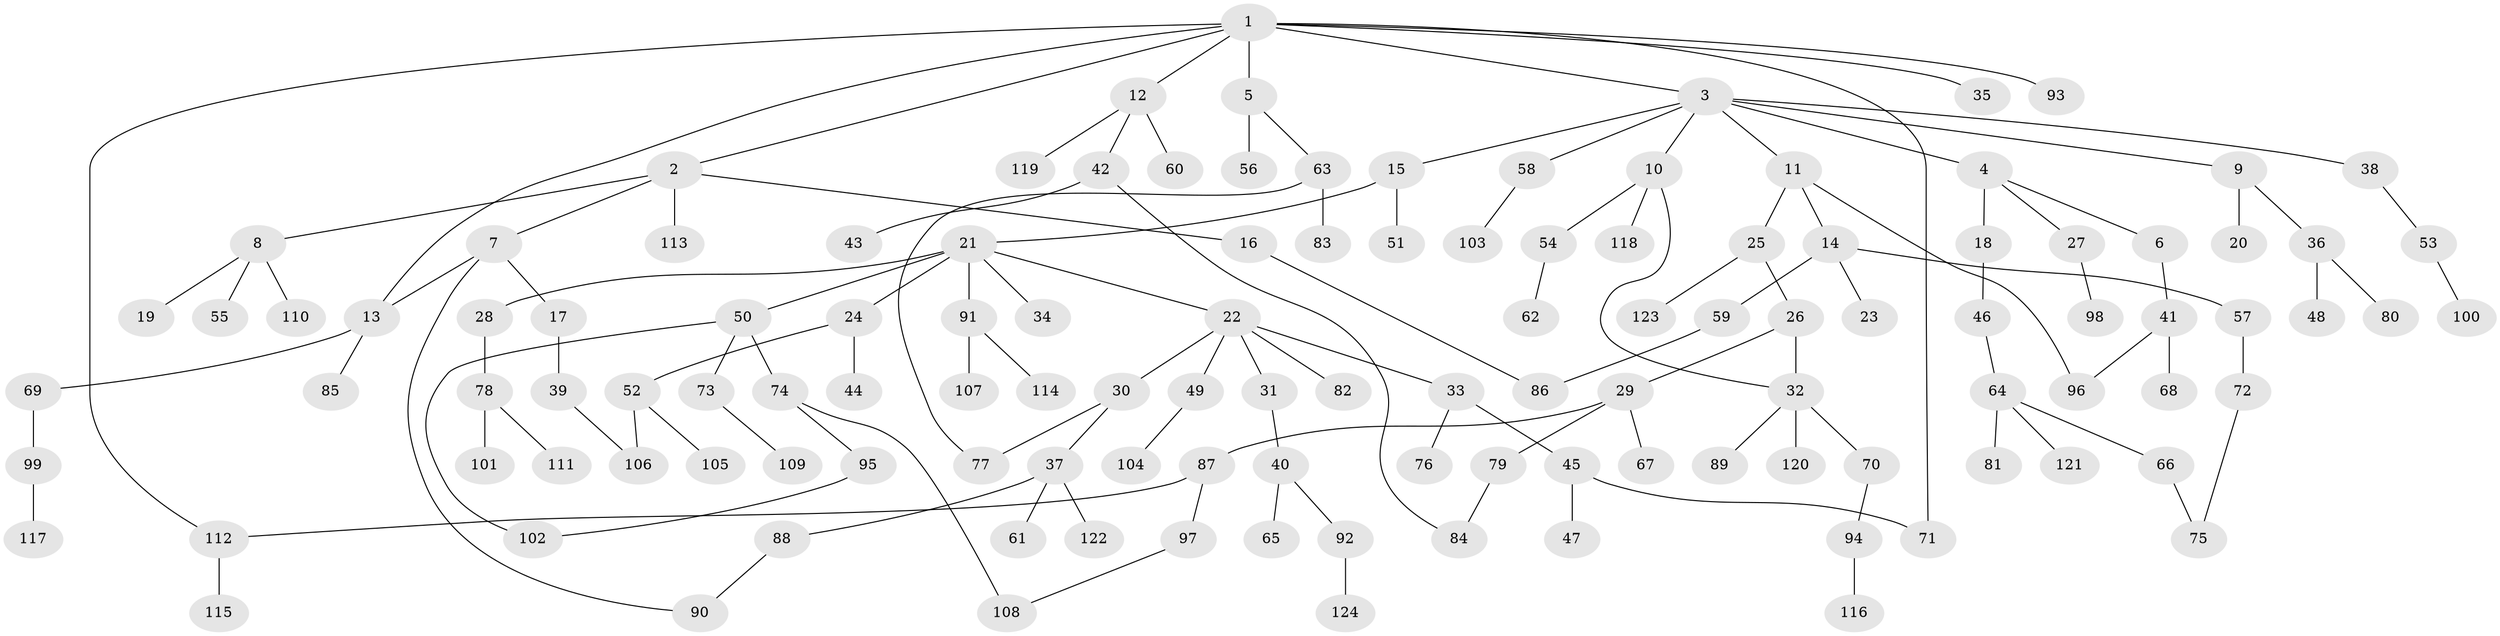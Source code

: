 // coarse degree distribution, {8: 0.012048192771084338, 5: 0.012048192771084338, 10: 0.012048192771084338, 4: 0.14457831325301204, 3: 0.10843373493975904, 2: 0.24096385542168675, 1: 0.4457831325301205, 7: 0.012048192771084338, 6: 0.012048192771084338}
// Generated by graph-tools (version 1.1) at 2025/51/02/27/25 19:51:40]
// undirected, 124 vertices, 136 edges
graph export_dot {
graph [start="1"]
  node [color=gray90,style=filled];
  1;
  2;
  3;
  4;
  5;
  6;
  7;
  8;
  9;
  10;
  11;
  12;
  13;
  14;
  15;
  16;
  17;
  18;
  19;
  20;
  21;
  22;
  23;
  24;
  25;
  26;
  27;
  28;
  29;
  30;
  31;
  32;
  33;
  34;
  35;
  36;
  37;
  38;
  39;
  40;
  41;
  42;
  43;
  44;
  45;
  46;
  47;
  48;
  49;
  50;
  51;
  52;
  53;
  54;
  55;
  56;
  57;
  58;
  59;
  60;
  61;
  62;
  63;
  64;
  65;
  66;
  67;
  68;
  69;
  70;
  71;
  72;
  73;
  74;
  75;
  76;
  77;
  78;
  79;
  80;
  81;
  82;
  83;
  84;
  85;
  86;
  87;
  88;
  89;
  90;
  91;
  92;
  93;
  94;
  95;
  96;
  97;
  98;
  99;
  100;
  101;
  102;
  103;
  104;
  105;
  106;
  107;
  108;
  109;
  110;
  111;
  112;
  113;
  114;
  115;
  116;
  117;
  118;
  119;
  120;
  121;
  122;
  123;
  124;
  1 -- 2;
  1 -- 3;
  1 -- 5;
  1 -- 12;
  1 -- 13;
  1 -- 35;
  1 -- 71;
  1 -- 93;
  1 -- 112;
  2 -- 7;
  2 -- 8;
  2 -- 16;
  2 -- 113;
  3 -- 4;
  3 -- 9;
  3 -- 10;
  3 -- 11;
  3 -- 15;
  3 -- 38;
  3 -- 58;
  4 -- 6;
  4 -- 18;
  4 -- 27;
  5 -- 56;
  5 -- 63;
  6 -- 41;
  7 -- 17;
  7 -- 13;
  7 -- 90;
  8 -- 19;
  8 -- 55;
  8 -- 110;
  9 -- 20;
  9 -- 36;
  10 -- 32;
  10 -- 54;
  10 -- 118;
  11 -- 14;
  11 -- 25;
  11 -- 96;
  12 -- 42;
  12 -- 60;
  12 -- 119;
  13 -- 69;
  13 -- 85;
  14 -- 23;
  14 -- 57;
  14 -- 59;
  15 -- 21;
  15 -- 51;
  16 -- 86;
  17 -- 39;
  18 -- 46;
  21 -- 22;
  21 -- 24;
  21 -- 28;
  21 -- 34;
  21 -- 50;
  21 -- 91;
  22 -- 30;
  22 -- 31;
  22 -- 33;
  22 -- 49;
  22 -- 82;
  24 -- 44;
  24 -- 52;
  25 -- 26;
  25 -- 123;
  26 -- 29;
  26 -- 32;
  27 -- 98;
  28 -- 78;
  29 -- 67;
  29 -- 79;
  29 -- 87;
  30 -- 37;
  30 -- 77;
  31 -- 40;
  32 -- 70;
  32 -- 89;
  32 -- 120;
  33 -- 45;
  33 -- 76;
  36 -- 48;
  36 -- 80;
  37 -- 61;
  37 -- 88;
  37 -- 122;
  38 -- 53;
  39 -- 106;
  40 -- 65;
  40 -- 92;
  41 -- 68;
  41 -- 96;
  42 -- 43;
  42 -- 84;
  45 -- 47;
  45 -- 71;
  46 -- 64;
  49 -- 104;
  50 -- 73;
  50 -- 74;
  50 -- 102;
  52 -- 105;
  52 -- 106;
  53 -- 100;
  54 -- 62;
  57 -- 72;
  58 -- 103;
  59 -- 86;
  63 -- 77;
  63 -- 83;
  64 -- 66;
  64 -- 81;
  64 -- 121;
  66 -- 75;
  69 -- 99;
  70 -- 94;
  72 -- 75;
  73 -- 109;
  74 -- 95;
  74 -- 108;
  78 -- 101;
  78 -- 111;
  79 -- 84;
  87 -- 97;
  87 -- 112;
  88 -- 90;
  91 -- 107;
  91 -- 114;
  92 -- 124;
  94 -- 116;
  95 -- 102;
  97 -- 108;
  99 -- 117;
  112 -- 115;
}
